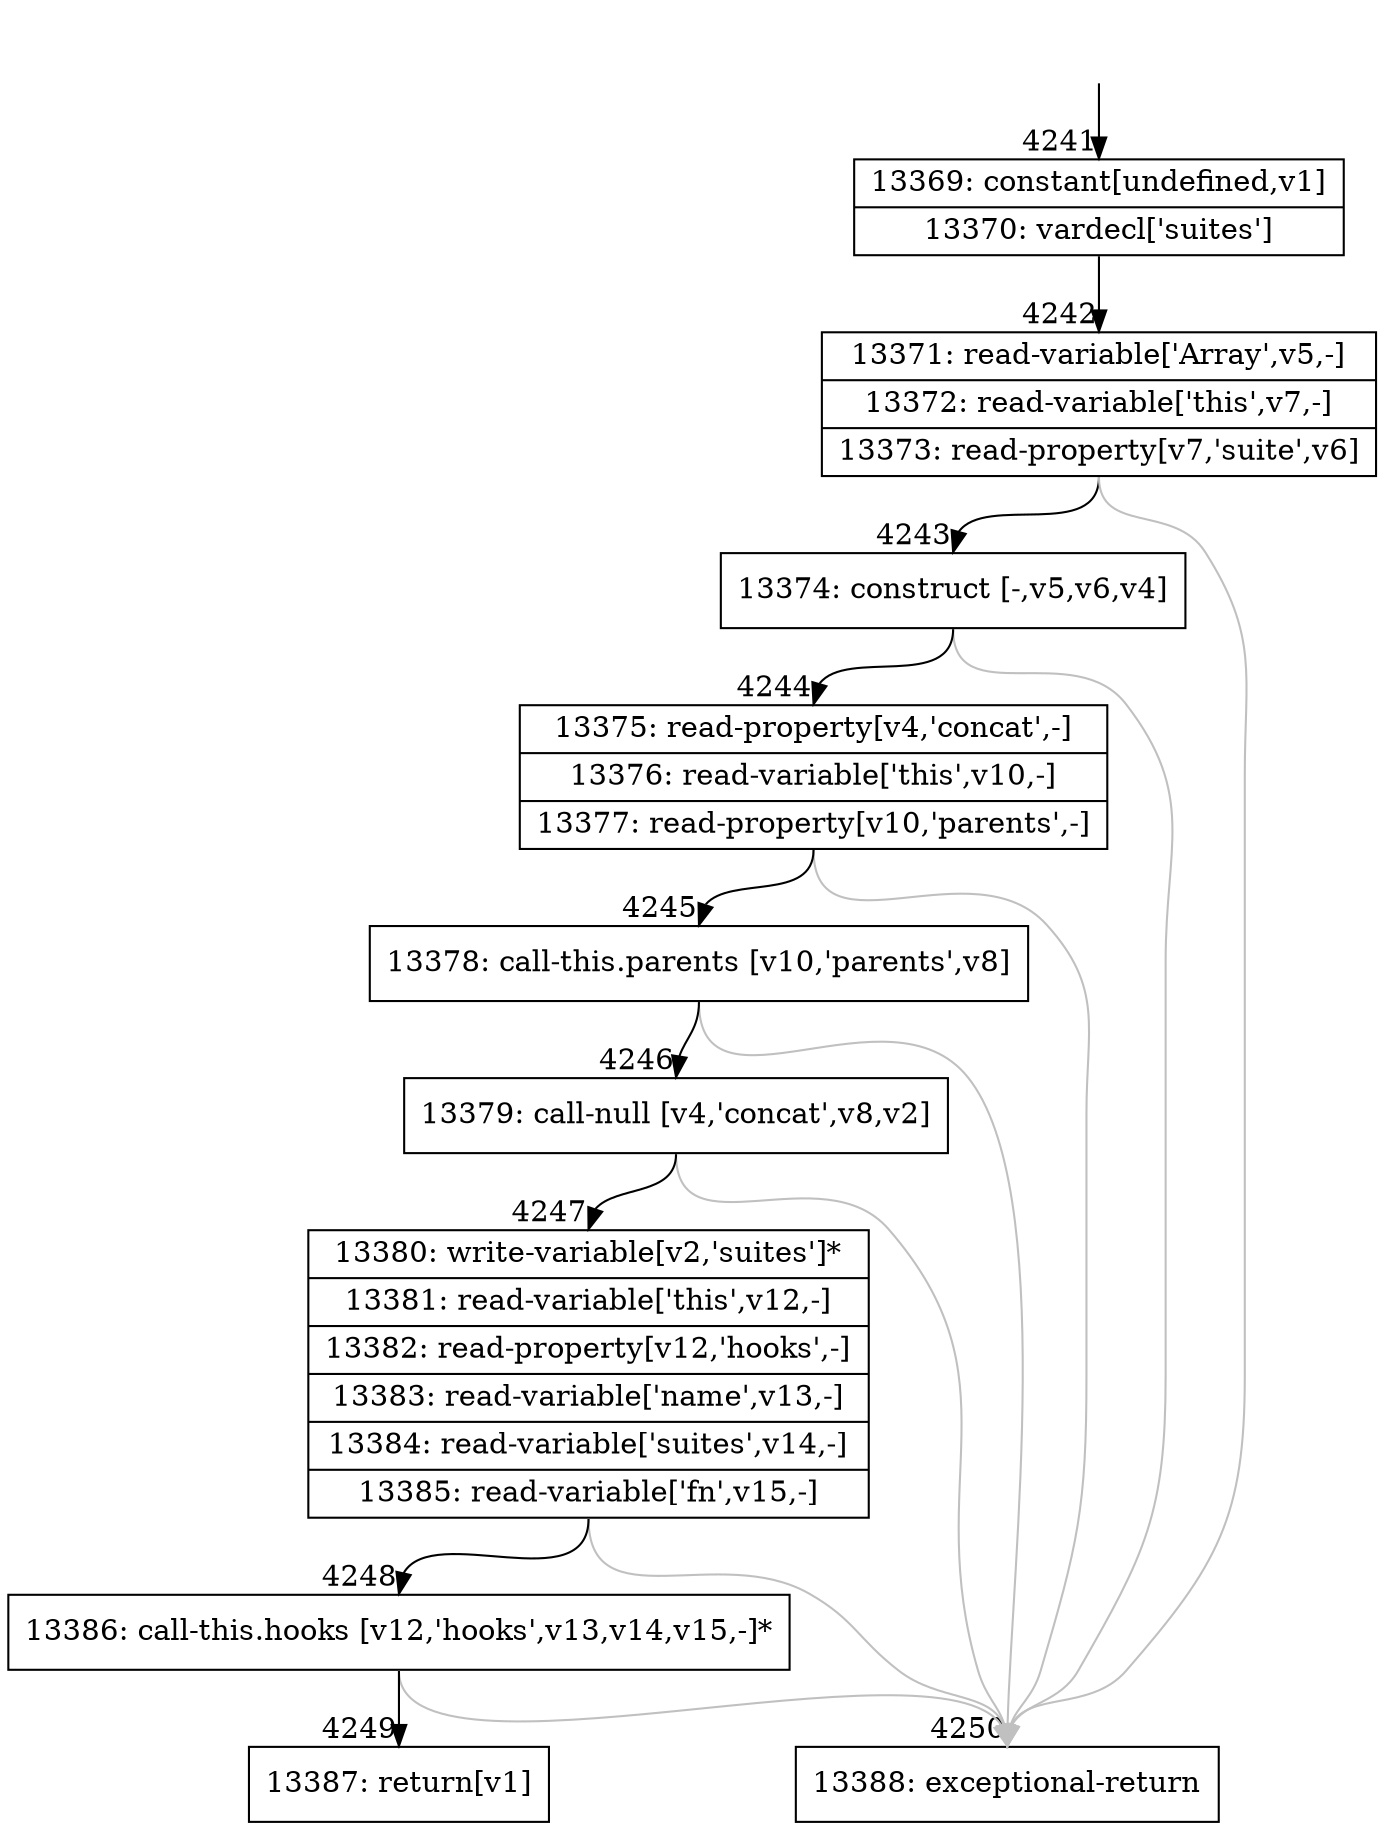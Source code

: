 digraph {
rankdir="TD"
BB_entry382[shape=none,label=""];
BB_entry382 -> BB4241 [tailport=s, headport=n, headlabel="    4241"]
BB4241 [shape=record label="{13369: constant[undefined,v1]|13370: vardecl['suites']}" ] 
BB4241 -> BB4242 [tailport=s, headport=n, headlabel="      4242"]
BB4242 [shape=record label="{13371: read-variable['Array',v5,-]|13372: read-variable['this',v7,-]|13373: read-property[v7,'suite',v6]}" ] 
BB4242 -> BB4243 [tailport=s, headport=n, headlabel="      4243"]
BB4242 -> BB4250 [tailport=s, headport=n, color=gray, headlabel="      4250"]
BB4243 [shape=record label="{13374: construct [-,v5,v6,v4]}" ] 
BB4243 -> BB4244 [tailport=s, headport=n, headlabel="      4244"]
BB4243 -> BB4250 [tailport=s, headport=n, color=gray]
BB4244 [shape=record label="{13375: read-property[v4,'concat',-]|13376: read-variable['this',v10,-]|13377: read-property[v10,'parents',-]}" ] 
BB4244 -> BB4245 [tailport=s, headport=n, headlabel="      4245"]
BB4244 -> BB4250 [tailport=s, headport=n, color=gray]
BB4245 [shape=record label="{13378: call-this.parents [v10,'parents',v8]}" ] 
BB4245 -> BB4246 [tailport=s, headport=n, headlabel="      4246"]
BB4245 -> BB4250 [tailport=s, headport=n, color=gray]
BB4246 [shape=record label="{13379: call-null [v4,'concat',v8,v2]}" ] 
BB4246 -> BB4247 [tailport=s, headport=n, headlabel="      4247"]
BB4246 -> BB4250 [tailport=s, headport=n, color=gray]
BB4247 [shape=record label="{13380: write-variable[v2,'suites']*|13381: read-variable['this',v12,-]|13382: read-property[v12,'hooks',-]|13383: read-variable['name',v13,-]|13384: read-variable['suites',v14,-]|13385: read-variable['fn',v15,-]}" ] 
BB4247 -> BB4248 [tailport=s, headport=n, headlabel="      4248"]
BB4247 -> BB4250 [tailport=s, headport=n, color=gray]
BB4248 [shape=record label="{13386: call-this.hooks [v12,'hooks',v13,v14,v15,-]*}" ] 
BB4248 -> BB4249 [tailport=s, headport=n, headlabel="      4249"]
BB4248 -> BB4250 [tailport=s, headport=n, color=gray]
BB4249 [shape=record label="{13387: return[v1]}" ] 
BB4250 [shape=record label="{13388: exceptional-return}" ] 
//#$~ 4939
}
